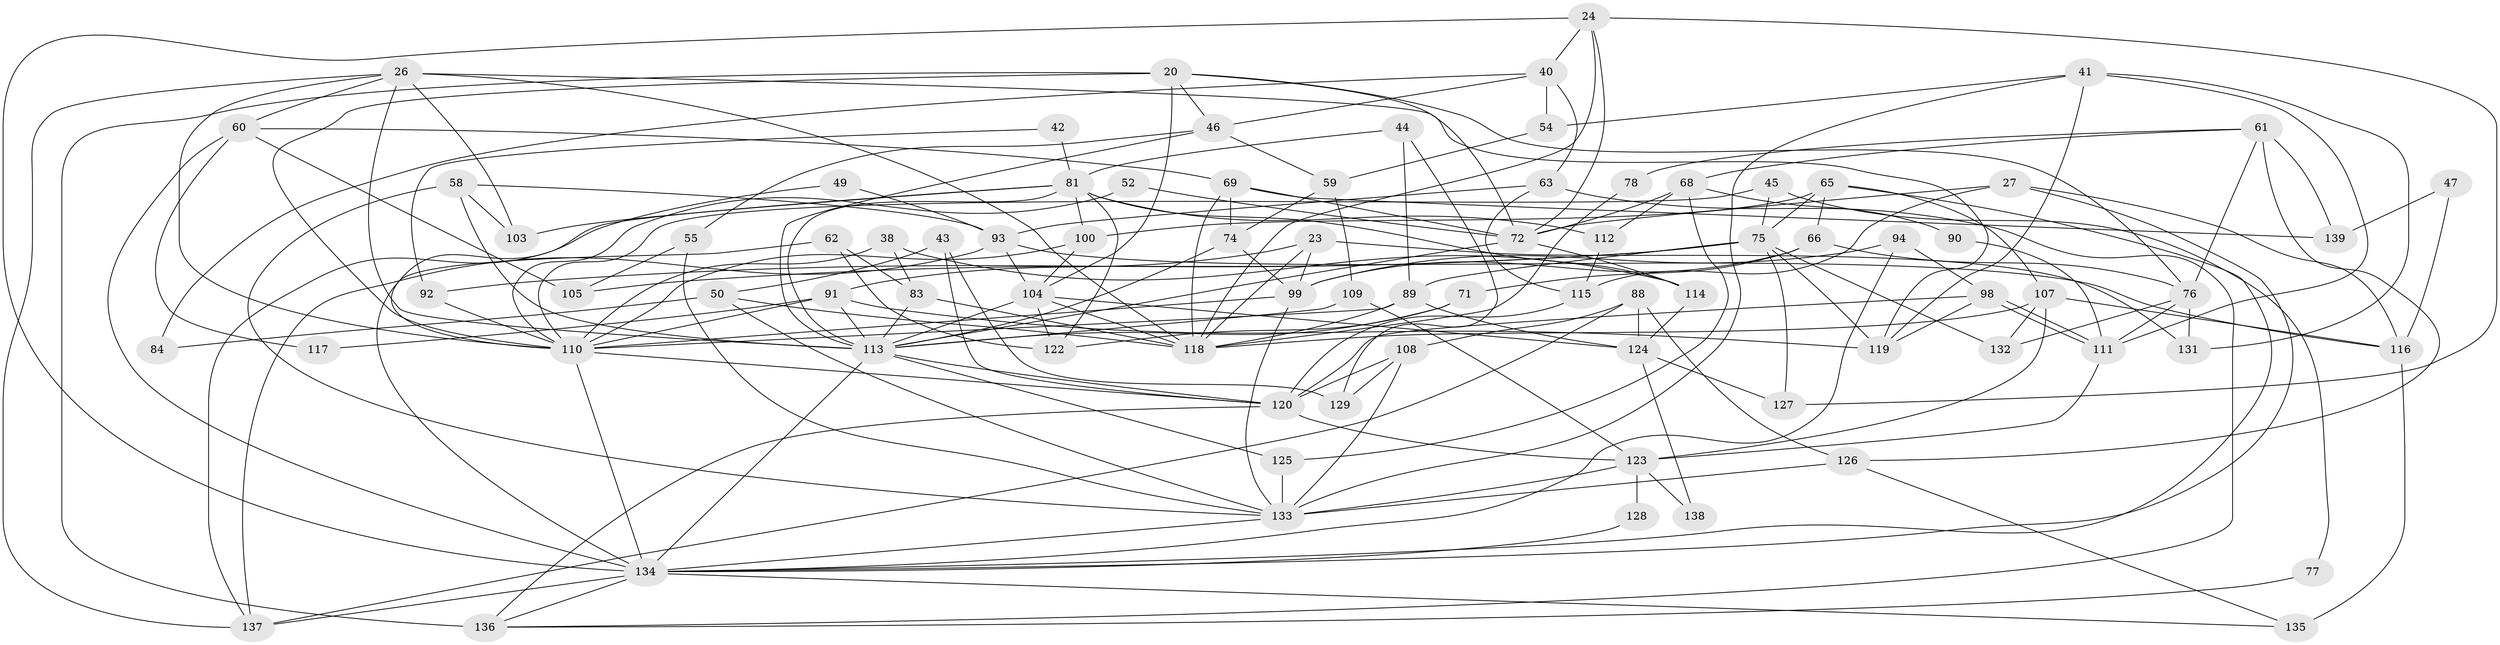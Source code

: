 // original degree distribution, {3: 0.2805755395683453, 6: 0.1223021582733813, 4: 0.28776978417266186, 5: 0.1510791366906475, 2: 0.1223021582733813, 8: 0.007194244604316547, 7: 0.02158273381294964, 9: 0.007194244604316547}
// Generated by graph-tools (version 1.1) at 2025/54/03/04/25 21:54:01]
// undirected, 83 vertices, 192 edges
graph export_dot {
graph [start="1"]
  node [color=gray90,style=filled];
  20 [super="+2"];
  23;
  24;
  26 [super="+12"];
  27;
  38;
  40 [super="+37"];
  41;
  42;
  43;
  44;
  45;
  46 [super="+17"];
  47;
  49;
  50;
  52 [super="+18"];
  54;
  55;
  58 [super="+22"];
  59;
  60;
  61;
  62;
  63;
  65 [super="+3"];
  66;
  68 [super="+14"];
  69 [super="+64"];
  71;
  72 [super="+8+33+56"];
  74 [super="+19"];
  75 [super="+53"];
  76 [super="+34"];
  77;
  78;
  81 [super="+5+80"];
  83;
  84;
  88;
  89 [super="+16"];
  90;
  91;
  92;
  93 [super="+36"];
  94;
  98;
  99 [super="+73+28"];
  100;
  103;
  104 [super="+95"];
  105;
  107 [super="+7"];
  108;
  109;
  110 [super="+25+102+57"];
  111;
  112;
  113 [super="+87+32+86"];
  114 [super="+97"];
  115;
  116;
  117;
  118 [super="+11+48"];
  119 [super="+13+70"];
  120 [super="+106"];
  122;
  123 [super="+82"];
  124 [super="+101"];
  125 [super="+39"];
  126 [super="+1"];
  127;
  128;
  129;
  131;
  132;
  133 [super="+96+121"];
  134 [super="+130"];
  135 [super="+10"];
  136 [super="+51"];
  137 [super="+15"];
  138;
  139;
  20 -- 104;
  20 -- 76;
  20 -- 136 [weight=2];
  20 -- 72 [weight=2];
  20 -- 46;
  20 -- 110 [weight=2];
  23 -- 99 [weight=2];
  23 -- 91;
  23 -- 131;
  23 -- 118;
  24 -- 40;
  24 -- 127;
  24 -- 118;
  24 -- 72;
  24 -- 134;
  26 -- 118 [weight=2];
  26 -- 119;
  26 -- 137;
  26 -- 103;
  26 -- 60;
  26 -- 113;
  26 -- 110;
  27 -- 115;
  27 -- 116;
  27 -- 134;
  27 -- 72;
  38 -- 83;
  38 -- 114;
  38 -- 110;
  40 -- 54;
  40 -- 84;
  40 -- 46;
  40 -- 63;
  41 -- 119;
  41 -- 131;
  41 -- 54;
  41 -- 111;
  41 -- 133;
  42 -- 81;
  42 -- 92;
  43 -- 50;
  43 -- 129;
  43 -- 120;
  44 -- 129;
  44 -- 81;
  44 -- 89;
  45 -- 110;
  45 -- 77;
  45 -- 75;
  46 -- 59;
  46 -- 55;
  46 -- 113;
  47 -- 139;
  47 -- 116;
  49 -- 93;
  49 -- 110;
  50 -- 133;
  50 -- 84;
  50 -- 118;
  52 -- 72 [weight=2];
  52 -- 110;
  54 -- 59;
  55 -- 105;
  55 -- 133;
  58 -- 103;
  58 -- 113 [weight=2];
  58 -- 133;
  58 -- 93;
  59 -- 109;
  59 -- 74;
  60 -- 69;
  60 -- 105;
  60 -- 117;
  60 -- 134;
  61 -- 78;
  61 -- 126;
  61 -- 139;
  61 -- 68;
  61 -- 76;
  62 -- 83;
  62 -- 134;
  62 -- 122;
  63 -- 136;
  63 -- 115;
  63 -- 93;
  65 -- 100;
  65 -- 66;
  65 -- 75;
  65 -- 107;
  65 -- 134;
  66 -- 71;
  66 -- 76;
  66 -- 99;
  68 -- 112;
  68 -- 90;
  68 -- 125;
  68 -- 72;
  69 -- 74 [weight=2];
  69 -- 72;
  69 -- 139;
  69 -- 118 [weight=2];
  71 -- 122;
  71 -- 113;
  72 -- 113;
  72 -- 114 [weight=2];
  74 -- 113 [weight=2];
  74 -- 99;
  75 -- 92 [weight=2];
  75 -- 127;
  75 -- 105;
  75 -- 132;
  75 -- 119 [weight=2];
  75 -- 89;
  76 -- 132;
  76 -- 131;
  76 -- 111;
  77 -- 136;
  78 -- 118;
  81 -- 114 [weight=2];
  81 -- 100;
  81 -- 122;
  81 -- 112;
  81 -- 103;
  81 -- 137;
  81 -- 113 [weight=2];
  83 -- 118;
  83 -- 113;
  88 -- 108;
  88 -- 126;
  88 -- 137;
  88 -- 124;
  89 -- 124;
  89 -- 118 [weight=2];
  89 -- 110 [weight=2];
  90 -- 111;
  91 -- 113 [weight=3];
  91 -- 117;
  91 -- 119;
  91 -- 110;
  92 -- 110;
  93 -- 104;
  93 -- 116;
  93 -- 137;
  94 -- 98;
  94 -- 134;
  94 -- 99;
  98 -- 111;
  98 -- 111;
  98 -- 120;
  98 -- 119;
  99 -- 110 [weight=2];
  99 -- 133;
  100 -- 110;
  100 -- 104;
  104 -- 122;
  104 -- 124 [weight=2];
  104 -- 118;
  104 -- 113;
  107 -- 132;
  107 -- 116;
  107 -- 118;
  107 -- 123;
  108 -- 120;
  108 -- 129;
  108 -- 133;
  109 -- 123;
  109 -- 113;
  110 -- 120;
  110 -- 134;
  111 -- 123;
  112 -- 115;
  113 -- 120 [weight=3];
  113 -- 125;
  113 -- 134 [weight=2];
  114 -- 124;
  115 -- 120;
  116 -- 135 [weight=2];
  120 -- 136;
  120 -- 123;
  123 -- 133 [weight=2];
  123 -- 128;
  123 -- 138;
  124 -- 138;
  124 -- 127;
  125 -- 133 [weight=3];
  126 -- 135;
  126 -- 133;
  128 -- 134;
  133 -- 134 [weight=2];
  134 -- 135;
  134 -- 136;
  134 -- 137;
}
